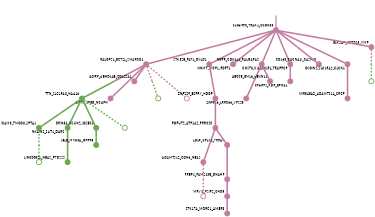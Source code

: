 strict digraph  {
graph[splines=false]; nodesep=0.7; rankdir=TB; ranksep=0.6; forcelabels=true; dpi=600; size=2.5;
0 [color="#c27ba0ff", fillcolor="#c27ba0ff", fixedsize=true, fontname=Lato, fontsize="12pt", height="0.25", label="", penwidth=3, shape=circle, style=filled, xlabel=C10orf90_TRAK1_CCDC33];
1 [color="#c27ba0ff", fillcolor="#c27ba0ff", fixedsize=true, fontname=Lato, fontsize="12pt", height="0.25", label="", penwidth=3, shape=circle, style=filled, xlabel=RALGPS1_ECT2L_SMARCD1];
5 [color="#c27ba0ff", fillcolor="#c27ba0ff", fixedsize=true, fontname=Lato, fontsize="12pt", height="0.25", label="", penwidth=3, shape=circle, style=filled, xlabel=STK32B_FAT1_OXLD1];
7 [color="#c27ba0ff", fillcolor="#c27ba0ff", fixedsize=true, fontname=Lato, fontsize="12pt", height="0.25", label="", penwidth=3, shape=circle, style=filled, xlabel=HNMT_SYCP1_FDFT1];
9 [color="#c27ba0ff", fillcolor="#c27ba0ff", fixedsize=true, fontname=Lato, fontsize="12pt", height="0.25", label="", penwidth=3, shape=circle, style=filled, xlabel=NGFR_CDKAL1_RALGAPA2];
10 [color="#c27ba0ff", fillcolor="#c27ba0ff", fixedsize=true, fontname=Lato, fontsize="12pt", height="0.25", label="", penwidth=3, shape=circle, style=filled, xlabel=CHST3_KIAA0319L_TRAPPC9];
11 [color="#c27ba0ff", fillcolor="#c27ba0ff", fixedsize=true, fontname=Lato, fontsize="12pt", height="0.25", label="", penwidth=3, shape=circle, style=filled, xlabel=CD163_CACNA1I_CASP10];
15 [color="#c27ba0ff", fillcolor="#c27ba0ff", fixedsize=true, fontname=Lato, fontsize="12pt", height="0.25", label="", penwidth=3, shape=circle, style=filled, xlabel=OSGIN2_SLC19A2_CLCN1];
24 [color="#c27ba0ff", fillcolor="#c27ba0ff", fixedsize=true, fontname=Lato, fontsize="12pt", height="0.25", label="", penwidth=3, shape=circle, style=filled, xlabel=ELK2AP_KCTD13_VWF];
3 [color="#6aa84fff", fillcolor="#6aa84fff", fixedsize=true, fontname=Lato, fontsize="12pt", height="0.25", label="", penwidth=3, shape=circle, style=filled, xlabel=TTN_SLC19A3_NAA16];
8 [color="#c27ba0ff", fillcolor="#c27ba0ff", fixedsize=true, fontname=Lato, fontsize="12pt", height="0.25", label="", penwidth=3, shape=circle, style=filled, xlabel=OPTN_SPEG_NCAPH];
27 [color="#c27ba0ff", fillcolor="#c27ba0ff", fixedsize=true, fontname=Lato, fontsize="12pt", height="0.25", label="", penwidth=3, shape=circle, style=filled, xlabel=ADIRF_ABHD14B_COL22A1];
28 [color="#6aa84fff", fillcolor="#6aa84fff", fixedsize=true, fontname=Lato, fontsize="12pt", height="0.25", label="", penwidth=3, shape=circle, style=solid, xlabel=""];
32 [color="#c27ba0ff", fillcolor="#c27ba0ff", fixedsize=true, fontname=Lato, fontsize="12pt", height="0.25", label="", penwidth=3, shape=circle, style=solid, xlabel=""];
2 [color="#c27ba0ff", fillcolor="#c27ba0ff", fixedsize=true, fontname=Lato, fontsize="12pt", height="0.25", label="", penwidth=3, shape=circle, style=filled, xlabel=ZNF229_BSPRY_HDGF];
6 [color="#c27ba0ff", fillcolor="#c27ba0ff", fixedsize=true, fontname=Lato, fontsize="12pt", height="0.25", label="", penwidth=3, shape=circle, style=filled, xlabel=POFUT2_ATP1A2_PRRC2C];
16 [color="#6aa84fff", fillcolor="#6aa84fff", fixedsize=true, fontname=Lato, fontsize="12pt", height="0.25", label="", penwidth=3, shape=circle, style=filled, xlabel=ICAM3_TMCO3_SPTA1];
18 [color="#6aa84fff", fillcolor="#6aa84fff", fixedsize=true, fontname=Lato, fontsize="12pt", height="0.25", label="", penwidth=3, shape=circle, style=filled, xlabel=NKAIN2_SLIT1_DARC];
19 [color="#6aa84fff", fillcolor="#6aa84fff", fixedsize=true, fontname=Lato, fontsize="12pt", height="0.25", label="", penwidth=3, shape=circle, style=filled, xlabel=GRIN3A_NSUN2_IQSEC1];
29 [color="#6aa84fff", fillcolor="#6aa84fff", fixedsize=true, fontname=Lato, fontsize="12pt", height="0.25", label="", penwidth=3, shape=circle, style=solid, xlabel=""];
4 [color="#c27ba0ff", fillcolor="#c27ba0ff", fixedsize=true, fontname=Lato, fontsize="12pt", height="0.25", label="", penwidth=3, shape=circle, style=filled, xlabel=RRBP1_FAM213B_DNAH9];
23 [color="#c27ba0ff", fillcolor="#c27ba0ff", fixedsize=true, fontname=Lato, fontsize="12pt", height="0.25", label="", penwidth=3, shape=circle, style=filled, xlabel=MRVI1_FSIP2_CHD5];
12 [color="#c27ba0ff", fillcolor="#c27ba0ff", fixedsize=true, fontname=Lato, fontsize="12pt", height="0.25", label="", penwidth=3, shape=circle, style=filled, xlabel=ADAMTS12_CDH6_NBAS];
26 [color="#c27ba0ff", fillcolor="#c27ba0ff", fixedsize=true, fontname=Lato, fontsize="12pt", height="0.25", label="", penwidth=3, shape=circle, style=filled, xlabel=LDLR_CPLX1_TRRAP];
14 [color="#c27ba0ff", fillcolor="#c27ba0ff", fixedsize=true, fontname=Lato, fontsize="12pt", height="0.25", label="", penwidth=3, shape=circle, style=filled, xlabel=ZNF516_LRRC66_VPS25];
20 [color="#c27ba0ff", fillcolor="#c27ba0ff", fixedsize=true, fontname=Lato, fontsize="12pt", height="0.25", label="", penwidth=3, shape=circle, style=filled, xlabel=ABCC8_EML6_UBXN11];
25 [color="#c27ba0ff", fillcolor="#c27ba0ff", fixedsize=true, fontname=Lato, fontsize="12pt", height="0.25", label="", penwidth=3, shape=circle, style=filled, xlabel=C9orf92_KDR_EPHA1];
33 [color="#c27ba0ff", fillcolor="#c27ba0ff", fixedsize=true, fontname=Lato, fontsize="12pt", height="0.25", label="", penwidth=3, shape=circle, style=solid, xlabel=""];
17 [color="#c27ba0ff", fillcolor="#c27ba0ff", fixedsize=true, fontname=Lato, fontsize="12pt", height="0.25", label="", penwidth=3, shape=circle, style=filled, xlabel=MIR548AZ_ADAMTS14_CRCP];
30 [color="#6aa84fff", fillcolor="#6aa84fff", fixedsize=true, fontname=Lato, fontsize="12pt", height="0.25", label="", penwidth=3, shape=circle, style=solid, xlabel=""];
13 [color="#6aa84fff", fillcolor="#6aa84fff", fixedsize=true, fontname=Lato, fontsize="12pt", height="0.25", label="", penwidth=3, shape=circle, style=filled, xlabel=LINC00521_NBAS_PTDSS2];
22 [color="#6aa84fff", fillcolor="#6aa84fff", fixedsize=true, fontname=Lato, fontsize="12pt", height="0.25", label="", penwidth=3, shape=circle, style=filled, xlabel=SELE_MYO3A_GPR98];
21 [color="#c27ba0ff", fillcolor="#c27ba0ff", fixedsize=true, fontname=Lato, fontsize="12pt", height="0.25", label="", penwidth=3, shape=circle, style=filled, xlabel=STK17A_MORC1_AMER3];
31 [color="#6aa84fff", fillcolor="#6aa84fff", fixedsize=true, fontname=Lato, fontsize="12pt", height="0.25", label="", penwidth=3, shape=circle, style=solid, xlabel=""];
normal [label="", penwidth=3, style=invis, xlabel=C10orf90_TRAK1_CCDC33];
0 -> 1  [arrowsize=0, color="#c27ba0ff;0.5:#c27ba0ff", minlen="2.0", penwidth="5.5", style=solid];
0 -> 5  [arrowsize=0, color="#c27ba0ff;0.5:#c27ba0ff", minlen="2.0", penwidth="5.5", style=solid];
0 -> 7  [arrowsize=0, color="#c27ba0ff;0.5:#c27ba0ff", minlen="2.0", penwidth="5.5", style=solid];
0 -> 9  [arrowsize=0, color="#c27ba0ff;0.5:#c27ba0ff", minlen="2.0", penwidth="5.5", style=solid];
0 -> 10  [arrowsize=0, color="#c27ba0ff;0.5:#c27ba0ff", minlen="2.0", penwidth="5.5", style=solid];
0 -> 11  [arrowsize=0, color="#c27ba0ff;0.5:#c27ba0ff", minlen="2.0", penwidth="5.5", style=solid];
0 -> 15  [arrowsize=0, color="#c27ba0ff;0.5:#c27ba0ff", minlen="2.0", penwidth="5.5", style=solid];
0 -> 24  [arrowsize=0, color="#c27ba0ff;0.5:#c27ba0ff", minlen="1.4000000953674316", penwidth="5.5", style=solid];
1 -> 3  [arrowsize=0, color="#c27ba0ff;0.5:#6aa84fff", minlen="2.0", penwidth="5.5", style=solid];
1 -> 8  [arrowsize=0, color="#c27ba0ff;0.5:#c27ba0ff", minlen="2.0", penwidth="5.5", style=solid];
1 -> 27  [arrowsize=0, color="#c27ba0ff;0.5:#c27ba0ff", minlen="1.0", penwidth="5.5", style=solid];
1 -> 28  [arrowsize=0, color="#c27ba0ff;0.5:#6aa84fff", minlen="2.0", penwidth=5, style=dashed];
1 -> 32  [arrowsize=0, color="#c27ba0ff;0.5:#c27ba0ff", minlen="2.0", penwidth=5, style=dashed];
5 -> 2  [arrowsize=0, color="#c27ba0ff;0.5:#c27ba0ff", minlen="2.0", penwidth="5.5", style=solid];
9 -> 14  [arrowsize=0, color="#c27ba0ff;0.5:#c27ba0ff", minlen="2.0", penwidth="5.5", style=solid];
9 -> 20  [arrowsize=0, color="#c27ba0ff;0.5:#c27ba0ff", minlen="1.8000000715255737", penwidth="5.5", style=solid];
10 -> 25  [arrowsize=0, color="#c27ba0ff;0.5:#c27ba0ff", minlen="1.4000000953674316", penwidth="5.5", style=solid];
15 -> 17  [arrowsize=0, color="#c27ba0ff;0.5:#c27ba0ff", minlen="2.0", penwidth="5.5", style=solid];
24 -> 31  [arrowsize=0, color="#c27ba0ff;0.5:#6aa84fff", minlen="2.0", penwidth=5, style=dashed];
3 -> 16  [arrowsize=0, color="#6aa84fff;0.5:#6aa84fff", minlen="2.0", penwidth="5.5", style=solid];
3 -> 18  [arrowsize=0, color="#6aa84fff;0.5:#6aa84fff", minlen="2.0", penwidth="5.5", style=solid];
3 -> 19  [arrowsize=0, color="#6aa84fff;0.5:#6aa84fff", minlen="2.0", penwidth="5.5", style=solid];
3 -> 29  [arrowsize=0, color="#6aa84fff;0.5:#6aa84fff", minlen="2.0", penwidth=5, style=dashed];
2 -> 6  [arrowsize=0, color="#c27ba0ff;0.5:#c27ba0ff", minlen="2.0", penwidth="5.5", style=solid];
6 -> 12  [arrowsize=0, color="#c27ba0ff;0.5:#c27ba0ff", minlen="2.0", penwidth="5.5", style=solid];
6 -> 26  [arrowsize=0, color="#c27ba0ff;0.5:#c27ba0ff", minlen="1.2000000476837158", penwidth="5.5", style=solid];
16 -> 30  [arrowsize=0, color="#6aa84fff;0.5:#6aa84fff", minlen="2.0", penwidth=5, style=dashed];
18 -> 13  [arrowsize=0, color="#6aa84fff;0.5:#6aa84fff", minlen="2.0", penwidth="5.5", style=solid];
19 -> 22  [arrowsize=0, color="#6aa84fff;0.5:#6aa84fff", minlen="1.600000023841858", penwidth="5.5", style=solid];
4 -> 23  [arrowsize=0, color="#c27ba0ff;0.5:#c27ba0ff", minlen="1.4000000953674316", penwidth="5.5", style=solid];
23 -> 21  [arrowsize=0, color="#c27ba0ff;0.5:#c27ba0ff", minlen="1.600000023841858", penwidth="5.5", style=solid];
12 -> 33  [arrowsize=0, color="#c27ba0ff;0.5:#c27ba0ff", minlen="2.0", penwidth=5, style=dashed];
26 -> 4  [arrowsize=0, color="#c27ba0ff;0.5:#c27ba0ff", minlen="2.0", penwidth="5.5", style=solid];
normal -> 0  [arrowsize=0, color="#c27ba0ff", label="", penwidth=4, style=solid];
}
